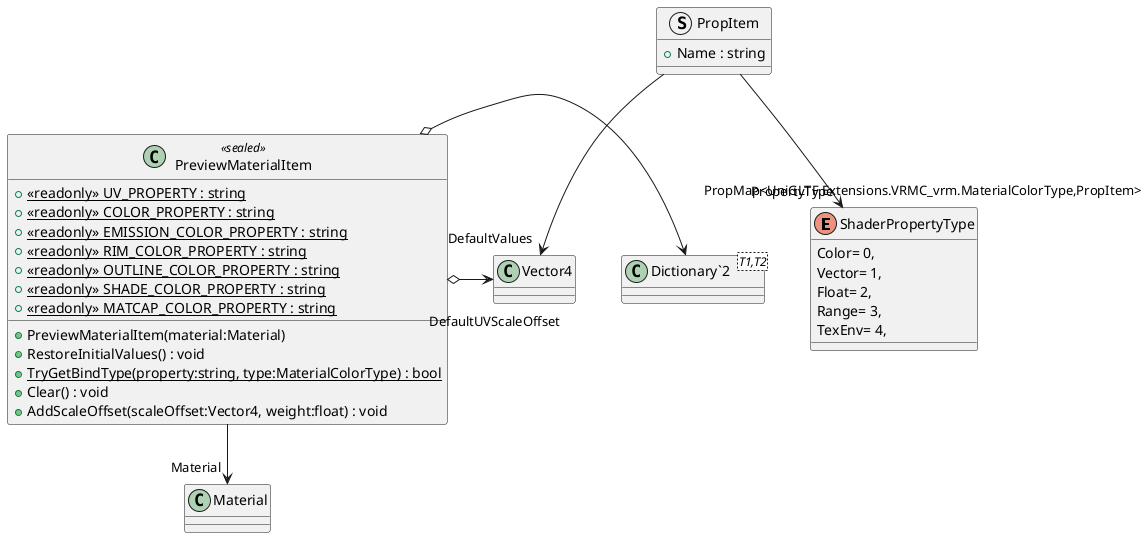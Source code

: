 @startuml
enum ShaderPropertyType {
    Color= 0,
    Vector= 1,
    Float= 2,
    Range= 3,
    TexEnv= 4,
}
struct PropItem {
    + Name : string
}
class PreviewMaterialItem <<sealed>> {
    + PreviewMaterialItem(material:Material)
    + RestoreInitialValues() : void
    + {static} <<readonly>> UV_PROPERTY : string
    + {static} <<readonly>> COLOR_PROPERTY : string
    + {static} <<readonly>> EMISSION_COLOR_PROPERTY : string
    + {static} <<readonly>> RIM_COLOR_PROPERTY : string
    + {static} <<readonly>> OUTLINE_COLOR_PROPERTY : string
    + {static} <<readonly>> SHADE_COLOR_PROPERTY : string
    + {static} <<readonly>> MATCAP_COLOR_PROPERTY : string
    + {static} TryGetBindType(property:string, type:MaterialColorType) : bool
    + Clear() : void
    + AddScaleOffset(scaleOffset:Vector4, weight:float) : void
}
class "Dictionary`2"<T1,T2> {
}
PropItem --> "PropertyType" ShaderPropertyType
PropItem --> "DefaultValues" Vector4
PreviewMaterialItem --> "Material" Material
PreviewMaterialItem o-> "PropMap<UniGLTF.Extensions.VRMC_vrm.MaterialColorType,PropItem>" "Dictionary`2"
PreviewMaterialItem o-> "DefaultUVScaleOffset" Vector4
@enduml
